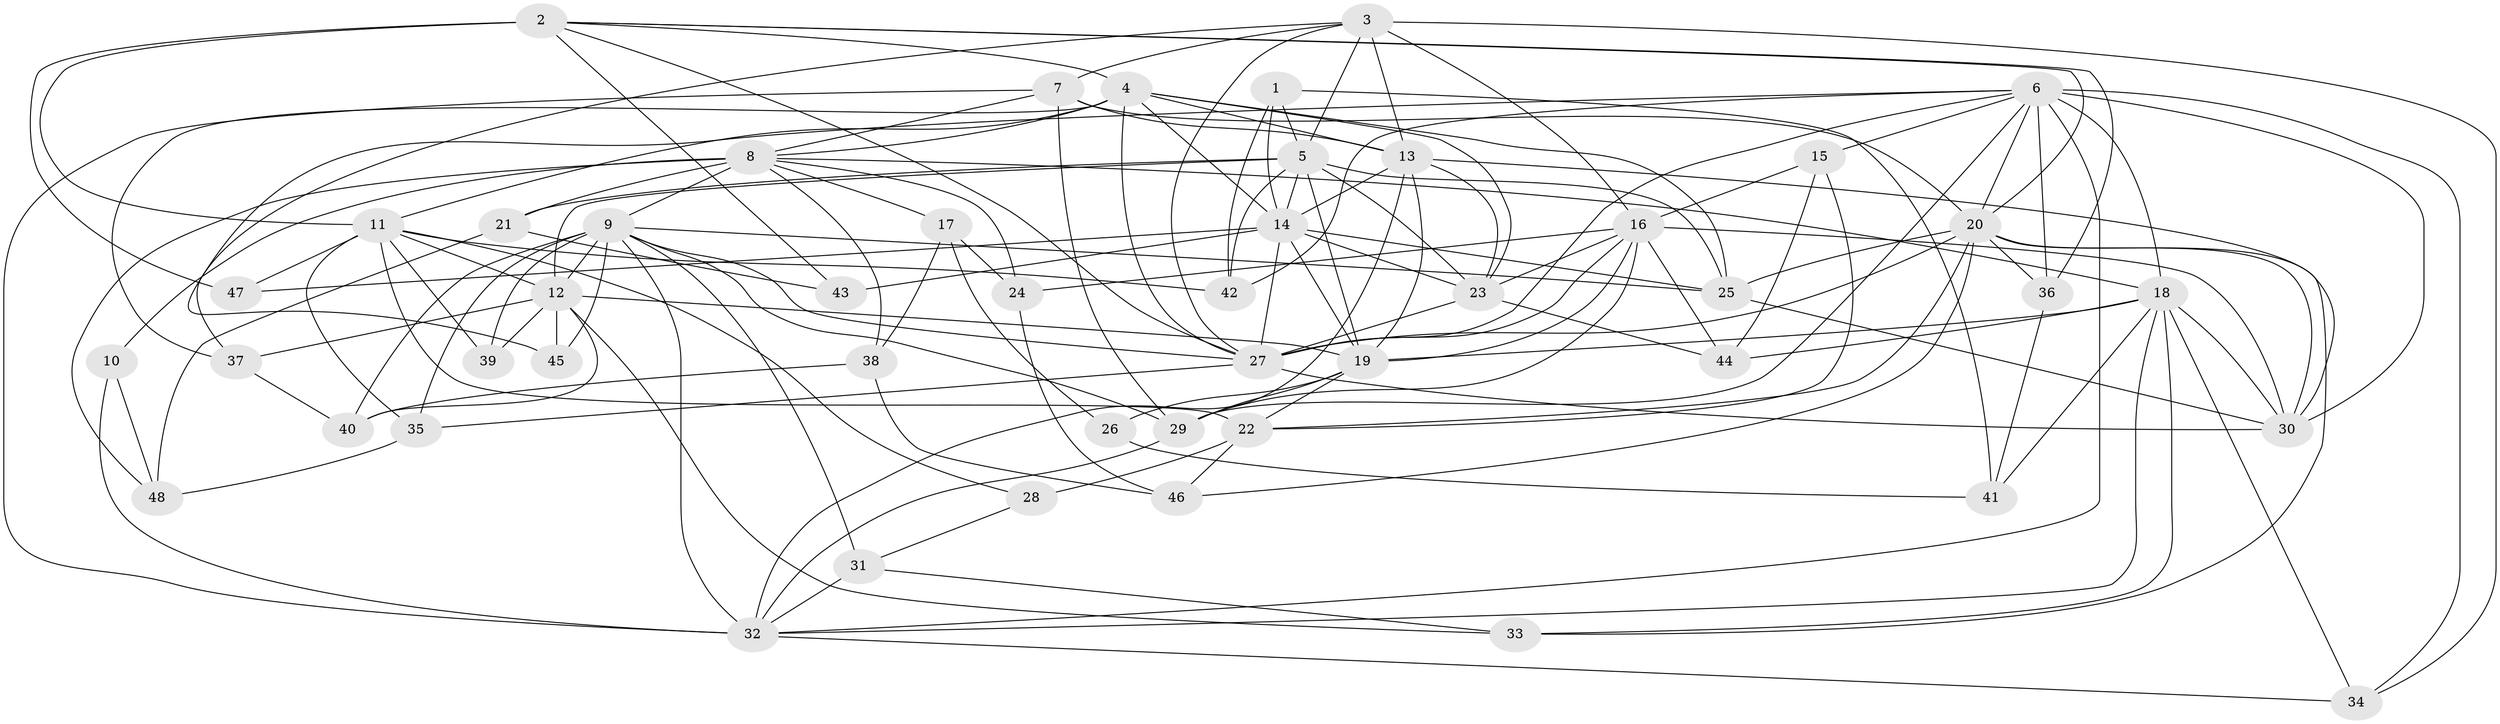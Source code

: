 // original degree distribution, {4: 1.0}
// Generated by graph-tools (version 1.1) at 2025/53/03/04/25 22:53:39]
// undirected, 48 vertices, 144 edges
graph export_dot {
  node [color=gray90,style=filled];
  1;
  2;
  3;
  4;
  5;
  6;
  7;
  8;
  9;
  10;
  11;
  12;
  13;
  14;
  15;
  16;
  17;
  18;
  19;
  20;
  21;
  22;
  23;
  24;
  25;
  26;
  27;
  28;
  29;
  30;
  31;
  32;
  33;
  34;
  35;
  36;
  37;
  38;
  39;
  40;
  41;
  42;
  43;
  44;
  45;
  46;
  47;
  48;
  1 -- 5 [weight=1.0];
  1 -- 14 [weight=1.0];
  1 -- 41 [weight=1.0];
  1 -- 42 [weight=1.0];
  2 -- 4 [weight=1.0];
  2 -- 11 [weight=1.0];
  2 -- 20 [weight=1.0];
  2 -- 27 [weight=1.0];
  2 -- 36 [weight=1.0];
  2 -- 43 [weight=2.0];
  2 -- 47 [weight=1.0];
  3 -- 5 [weight=1.0];
  3 -- 7 [weight=1.0];
  3 -- 13 [weight=1.0];
  3 -- 16 [weight=2.0];
  3 -- 27 [weight=1.0];
  3 -- 34 [weight=1.0];
  3 -- 45 [weight=1.0];
  4 -- 8 [weight=1.0];
  4 -- 11 [weight=1.0];
  4 -- 13 [weight=1.0];
  4 -- 14 [weight=2.0];
  4 -- 23 [weight=1.0];
  4 -- 25 [weight=1.0];
  4 -- 27 [weight=1.0];
  4 -- 37 [weight=3.0];
  5 -- 12 [weight=1.0];
  5 -- 14 [weight=2.0];
  5 -- 19 [weight=1.0];
  5 -- 21 [weight=1.0];
  5 -- 23 [weight=1.0];
  5 -- 25 [weight=1.0];
  5 -- 42 [weight=1.0];
  6 -- 15 [weight=1.0];
  6 -- 18 [weight=2.0];
  6 -- 20 [weight=1.0];
  6 -- 27 [weight=1.0];
  6 -- 29 [weight=1.0];
  6 -- 30 [weight=1.0];
  6 -- 32 [weight=1.0];
  6 -- 34 [weight=1.0];
  6 -- 36 [weight=1.0];
  6 -- 37 [weight=1.0];
  6 -- 42 [weight=1.0];
  7 -- 8 [weight=1.0];
  7 -- 13 [weight=2.0];
  7 -- 20 [weight=1.0];
  7 -- 29 [weight=1.0];
  7 -- 32 [weight=2.0];
  8 -- 9 [weight=2.0];
  8 -- 10 [weight=2.0];
  8 -- 17 [weight=1.0];
  8 -- 18 [weight=1.0];
  8 -- 21 [weight=1.0];
  8 -- 24 [weight=1.0];
  8 -- 38 [weight=1.0];
  8 -- 48 [weight=1.0];
  9 -- 12 [weight=1.0];
  9 -- 25 [weight=1.0];
  9 -- 27 [weight=1.0];
  9 -- 29 [weight=1.0];
  9 -- 31 [weight=1.0];
  9 -- 32 [weight=1.0];
  9 -- 35 [weight=1.0];
  9 -- 39 [weight=1.0];
  9 -- 40 [weight=1.0];
  9 -- 45 [weight=1.0];
  10 -- 32 [weight=1.0];
  10 -- 48 [weight=1.0];
  11 -- 12 [weight=1.0];
  11 -- 22 [weight=2.0];
  11 -- 28 [weight=1.0];
  11 -- 35 [weight=1.0];
  11 -- 39 [weight=2.0];
  11 -- 42 [weight=1.0];
  11 -- 47 [weight=2.0];
  12 -- 19 [weight=1.0];
  12 -- 33 [weight=1.0];
  12 -- 37 [weight=1.0];
  12 -- 39 [weight=1.0];
  12 -- 40 [weight=1.0];
  12 -- 45 [weight=2.0];
  13 -- 14 [weight=1.0];
  13 -- 19 [weight=1.0];
  13 -- 23 [weight=2.0];
  13 -- 30 [weight=1.0];
  13 -- 32 [weight=1.0];
  14 -- 19 [weight=1.0];
  14 -- 23 [weight=1.0];
  14 -- 25 [weight=1.0];
  14 -- 27 [weight=1.0];
  14 -- 43 [weight=1.0];
  14 -- 47 [weight=1.0];
  15 -- 16 [weight=1.0];
  15 -- 22 [weight=1.0];
  15 -- 44 [weight=1.0];
  16 -- 19 [weight=1.0];
  16 -- 23 [weight=1.0];
  16 -- 24 [weight=1.0];
  16 -- 27 [weight=1.0];
  16 -- 29 [weight=1.0];
  16 -- 30 [weight=1.0];
  16 -- 44 [weight=1.0];
  17 -- 24 [weight=1.0];
  17 -- 26 [weight=1.0];
  17 -- 38 [weight=1.0];
  18 -- 19 [weight=1.0];
  18 -- 30 [weight=1.0];
  18 -- 32 [weight=1.0];
  18 -- 33 [weight=1.0];
  18 -- 34 [weight=1.0];
  18 -- 41 [weight=1.0];
  18 -- 44 [weight=1.0];
  19 -- 22 [weight=1.0];
  19 -- 26 [weight=2.0];
  19 -- 29 [weight=1.0];
  20 -- 22 [weight=1.0];
  20 -- 25 [weight=1.0];
  20 -- 27 [weight=2.0];
  20 -- 30 [weight=2.0];
  20 -- 33 [weight=1.0];
  20 -- 36 [weight=1.0];
  20 -- 46 [weight=1.0];
  21 -- 43 [weight=1.0];
  21 -- 48 [weight=1.0];
  22 -- 28 [weight=2.0];
  22 -- 46 [weight=1.0];
  23 -- 27 [weight=1.0];
  23 -- 44 [weight=1.0];
  24 -- 46 [weight=1.0];
  25 -- 30 [weight=1.0];
  26 -- 41 [weight=1.0];
  27 -- 30 [weight=1.0];
  27 -- 35 [weight=1.0];
  28 -- 31 [weight=1.0];
  29 -- 32 [weight=1.0];
  31 -- 32 [weight=1.0];
  31 -- 33 [weight=1.0];
  32 -- 34 [weight=1.0];
  35 -- 48 [weight=1.0];
  36 -- 41 [weight=1.0];
  37 -- 40 [weight=1.0];
  38 -- 40 [weight=1.0];
  38 -- 46 [weight=1.0];
}
